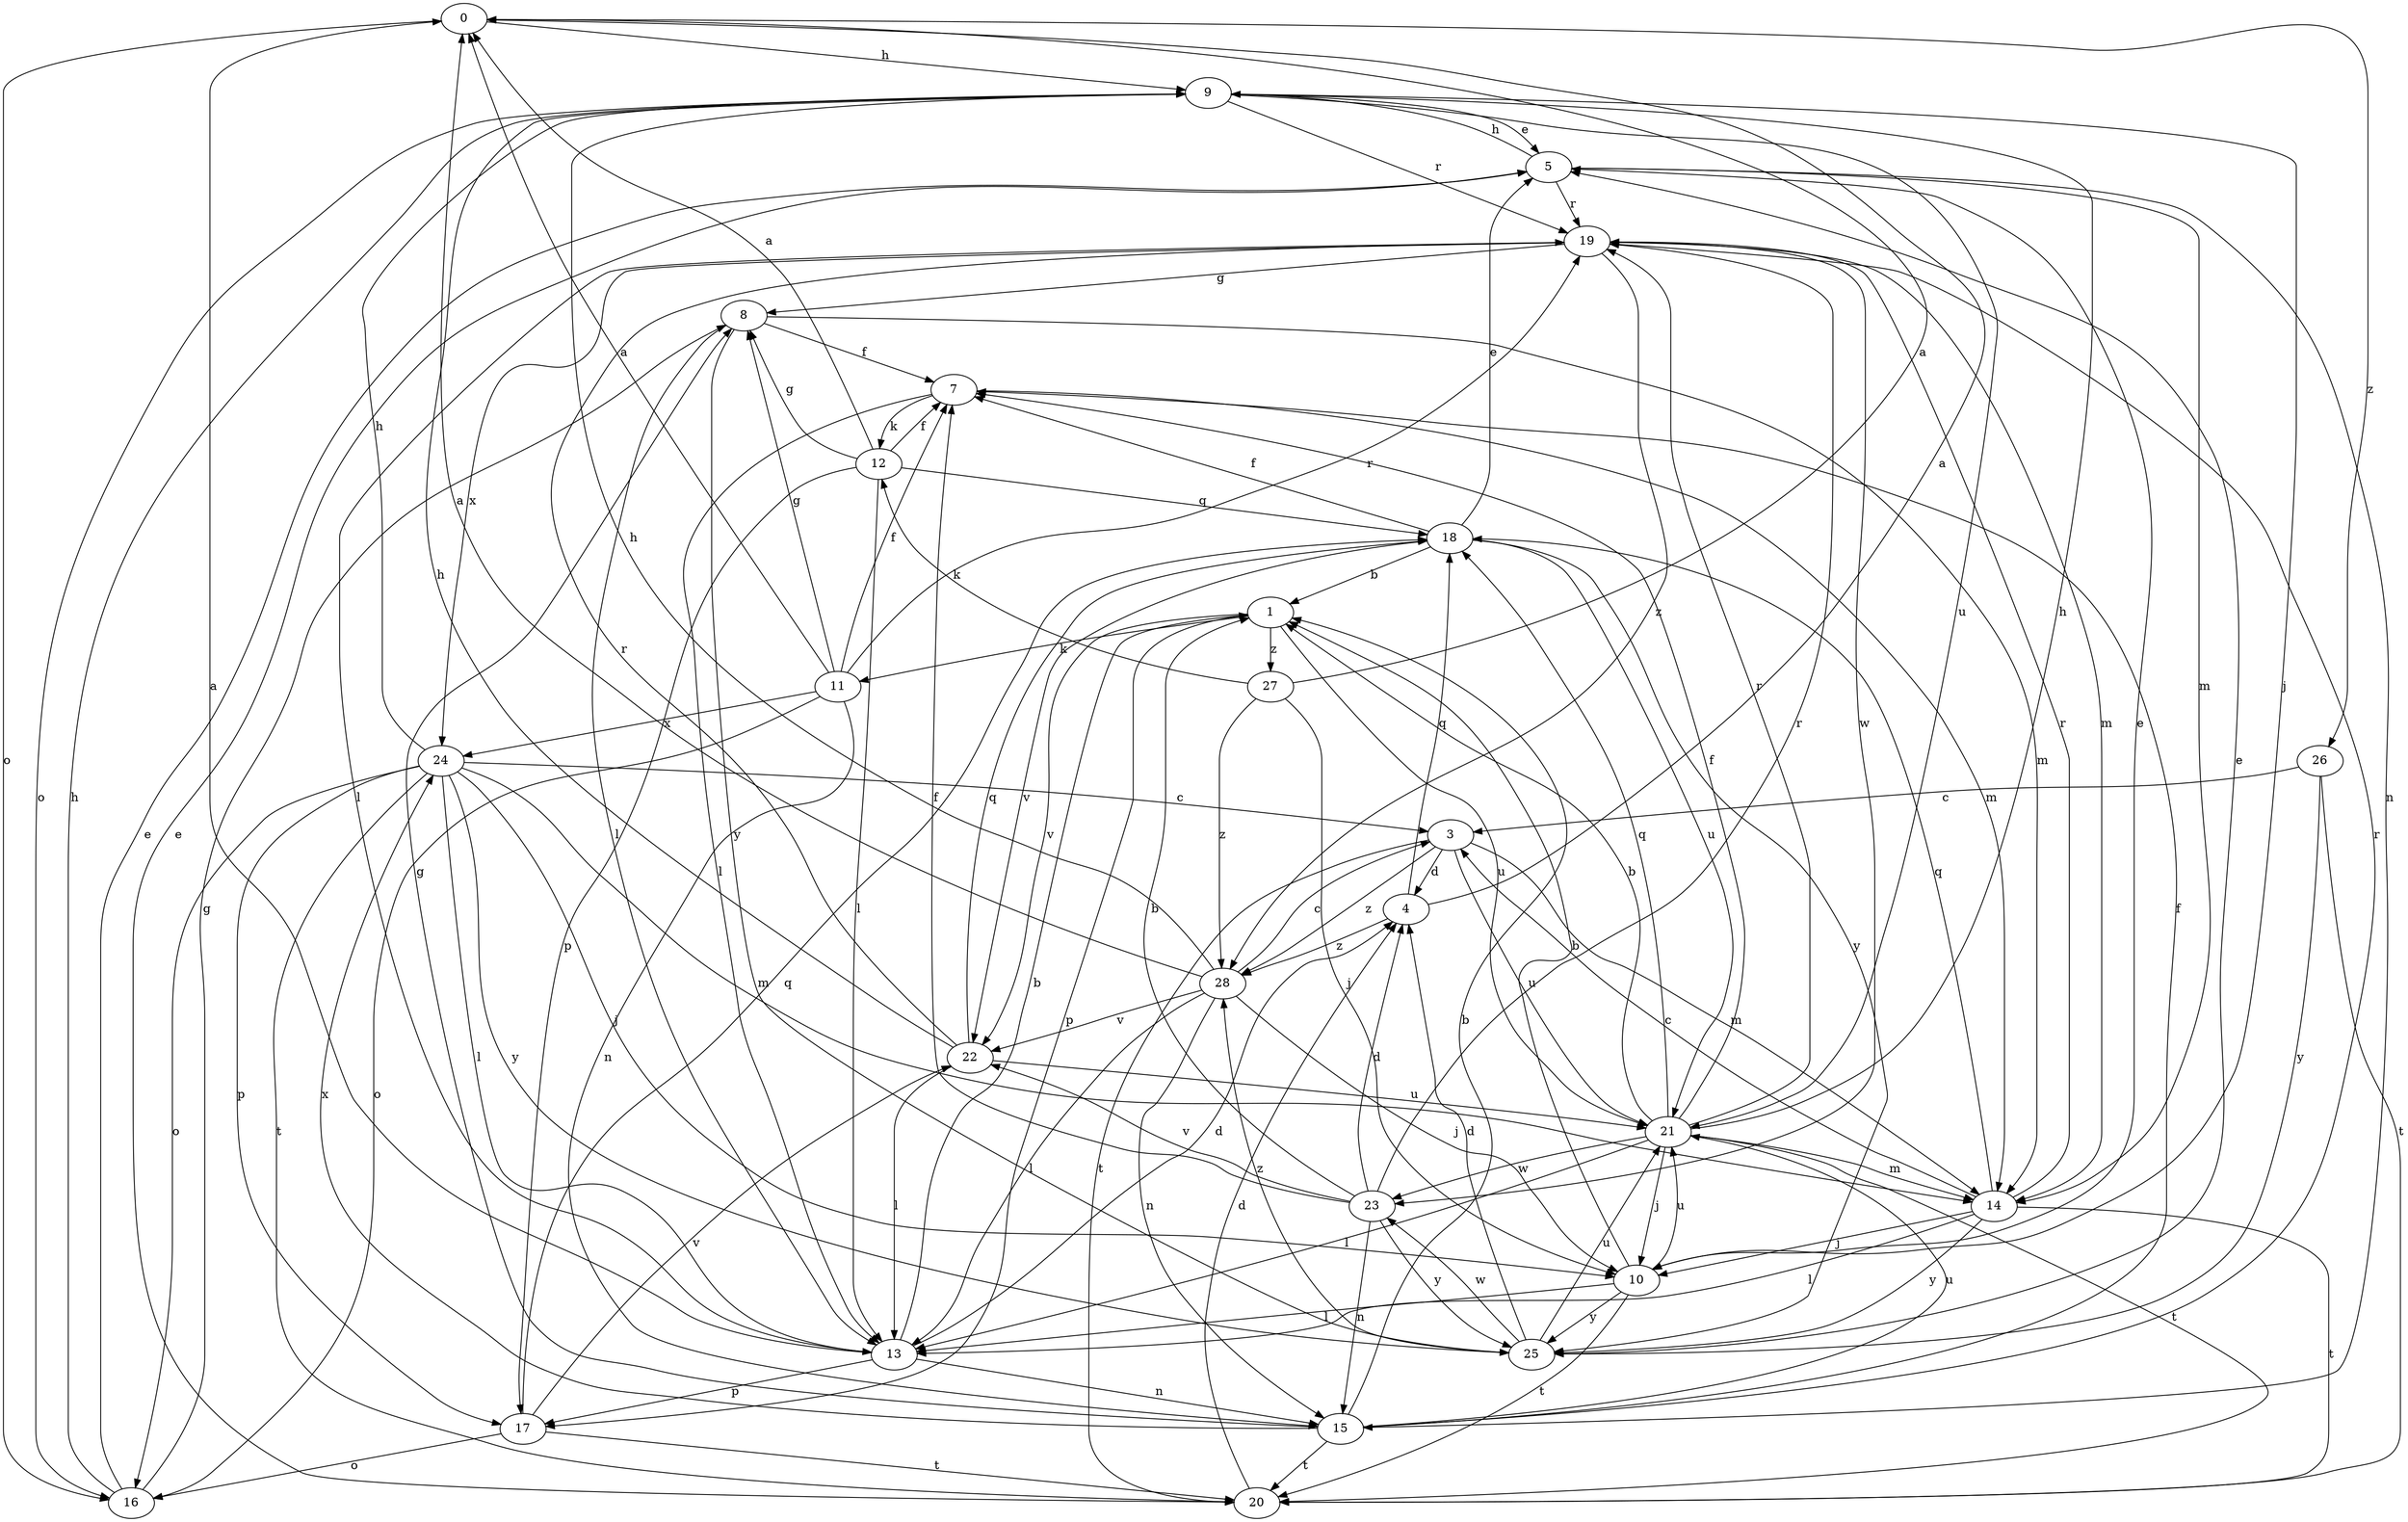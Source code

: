strict digraph  {
0;
1;
3;
4;
5;
7;
8;
9;
10;
11;
12;
13;
14;
15;
16;
17;
18;
19;
20;
21;
22;
23;
24;
25;
26;
27;
28;
0 -> 9  [label=h];
0 -> 16  [label=o];
0 -> 26  [label=z];
1 -> 11  [label=k];
1 -> 17  [label=p];
1 -> 21  [label=u];
1 -> 22  [label=v];
1 -> 27  [label=z];
3 -> 4  [label=d];
3 -> 14  [label=m];
3 -> 20  [label=t];
3 -> 21  [label=u];
3 -> 28  [label=z];
4 -> 0  [label=a];
4 -> 18  [label=q];
4 -> 28  [label=z];
5 -> 9  [label=h];
5 -> 14  [label=m];
5 -> 15  [label=n];
5 -> 19  [label=r];
7 -> 12  [label=k];
7 -> 13  [label=l];
7 -> 14  [label=m];
8 -> 7  [label=f];
8 -> 13  [label=l];
8 -> 14  [label=m];
8 -> 25  [label=y];
9 -> 5  [label=e];
9 -> 10  [label=j];
9 -> 16  [label=o];
9 -> 19  [label=r];
9 -> 21  [label=u];
10 -> 1  [label=b];
10 -> 5  [label=e];
10 -> 13  [label=l];
10 -> 20  [label=t];
10 -> 21  [label=u];
10 -> 25  [label=y];
11 -> 0  [label=a];
11 -> 7  [label=f];
11 -> 8  [label=g];
11 -> 15  [label=n];
11 -> 16  [label=o];
11 -> 19  [label=r];
11 -> 24  [label=x];
12 -> 0  [label=a];
12 -> 7  [label=f];
12 -> 8  [label=g];
12 -> 13  [label=l];
12 -> 17  [label=p];
12 -> 18  [label=q];
13 -> 0  [label=a];
13 -> 1  [label=b];
13 -> 4  [label=d];
13 -> 15  [label=n];
13 -> 17  [label=p];
14 -> 3  [label=c];
14 -> 10  [label=j];
14 -> 13  [label=l];
14 -> 18  [label=q];
14 -> 19  [label=r];
14 -> 20  [label=t];
14 -> 25  [label=y];
15 -> 1  [label=b];
15 -> 7  [label=f];
15 -> 8  [label=g];
15 -> 19  [label=r];
15 -> 20  [label=t];
15 -> 21  [label=u];
15 -> 24  [label=x];
16 -> 5  [label=e];
16 -> 8  [label=g];
16 -> 9  [label=h];
17 -> 16  [label=o];
17 -> 18  [label=q];
17 -> 20  [label=t];
17 -> 22  [label=v];
18 -> 1  [label=b];
18 -> 5  [label=e];
18 -> 7  [label=f];
18 -> 21  [label=u];
18 -> 22  [label=v];
18 -> 25  [label=y];
19 -> 8  [label=g];
19 -> 13  [label=l];
19 -> 14  [label=m];
19 -> 23  [label=w];
19 -> 24  [label=x];
19 -> 28  [label=z];
20 -> 4  [label=d];
20 -> 5  [label=e];
21 -> 1  [label=b];
21 -> 7  [label=f];
21 -> 9  [label=h];
21 -> 10  [label=j];
21 -> 13  [label=l];
21 -> 14  [label=m];
21 -> 18  [label=q];
21 -> 19  [label=r];
21 -> 20  [label=t];
21 -> 23  [label=w];
22 -> 9  [label=h];
22 -> 13  [label=l];
22 -> 18  [label=q];
22 -> 19  [label=r];
22 -> 21  [label=u];
23 -> 1  [label=b];
23 -> 4  [label=d];
23 -> 7  [label=f];
23 -> 15  [label=n];
23 -> 19  [label=r];
23 -> 22  [label=v];
23 -> 25  [label=y];
24 -> 3  [label=c];
24 -> 9  [label=h];
24 -> 10  [label=j];
24 -> 13  [label=l];
24 -> 14  [label=m];
24 -> 16  [label=o];
24 -> 17  [label=p];
24 -> 20  [label=t];
24 -> 25  [label=y];
25 -> 4  [label=d];
25 -> 5  [label=e];
25 -> 21  [label=u];
25 -> 23  [label=w];
25 -> 28  [label=z];
26 -> 3  [label=c];
26 -> 20  [label=t];
26 -> 25  [label=y];
27 -> 0  [label=a];
27 -> 10  [label=j];
27 -> 12  [label=k];
27 -> 28  [label=z];
28 -> 0  [label=a];
28 -> 3  [label=c];
28 -> 9  [label=h];
28 -> 10  [label=j];
28 -> 13  [label=l];
28 -> 15  [label=n];
28 -> 22  [label=v];
}
